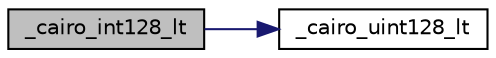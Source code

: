 digraph "_cairo_int128_lt"
{
  edge [fontname="Helvetica",fontsize="10",labelfontname="Helvetica",labelfontsize="10"];
  node [fontname="Helvetica",fontsize="10",shape=record];
  rankdir="LR";
  Node1 [label="_cairo_int128_lt",height=0.2,width=0.4,color="black", fillcolor="grey75", style="filled", fontcolor="black"];
  Node1 -> Node2 [color="midnightblue",fontsize="10",style="solid"];
  Node2 [label="_cairo_uint128_lt",height=0.2,width=0.4,color="black", fillcolor="white", style="filled",URL="$d2/d34/cairo-wideint_8c.html#aa7f16a7219ad7534bf766af26589de40"];
}
